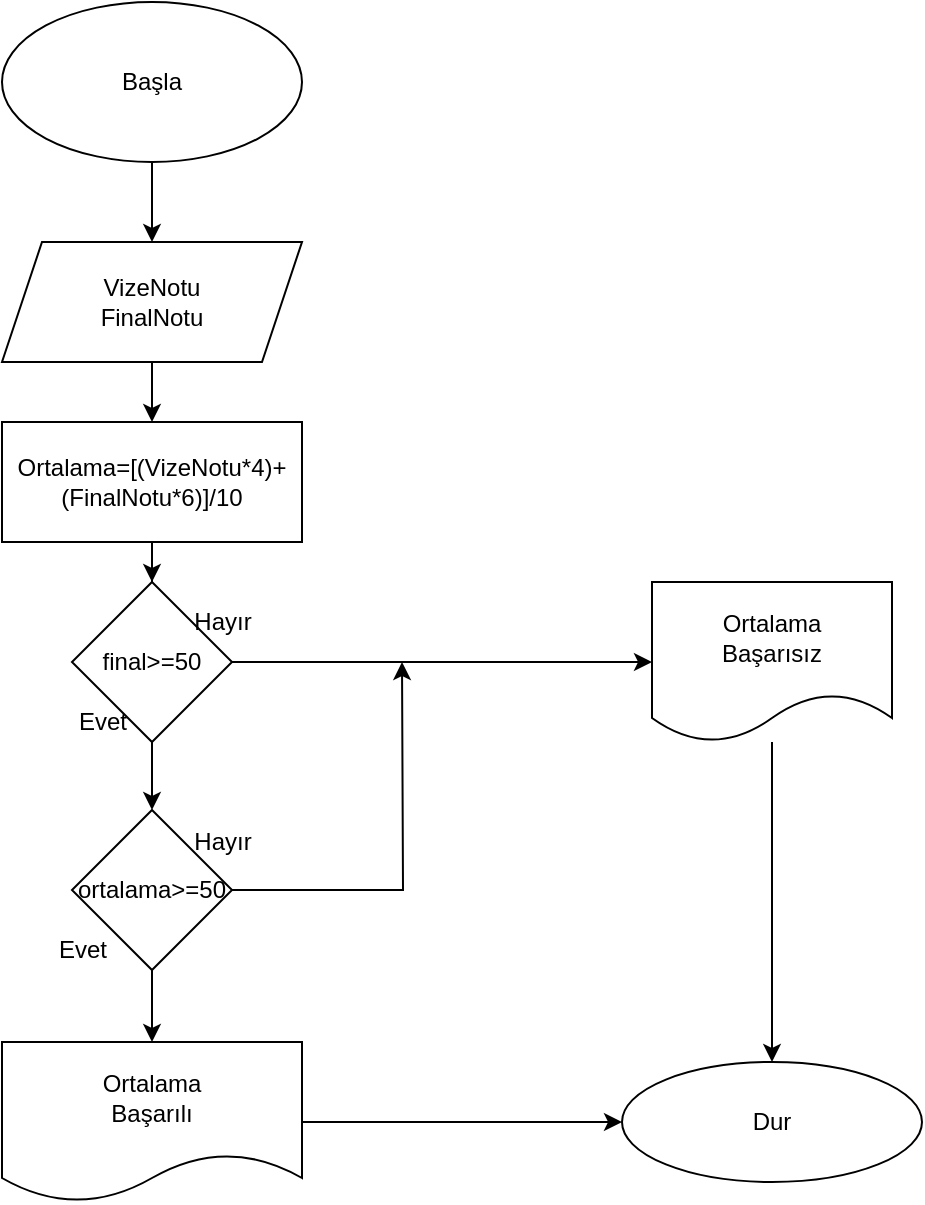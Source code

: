 <mxfile version="15.8.7" type="device"><diagram id="56MLzEOgATIiRJxIB7Gx" name="Sayfa -1"><mxGraphModel dx="1278" dy="641" grid="1" gridSize="10" guides="1" tooltips="1" connect="1" arrows="1" fold="1" page="1" pageScale="1" pageWidth="1169" pageHeight="827" math="0" shadow="0"><root><mxCell id="0"/><mxCell id="1" parent="0"/><mxCell id="aFhC_46H1nT8Hd9cZJKD-3" value="" style="edgeStyle=orthogonalEdgeStyle;rounded=0;orthogonalLoop=1;jettySize=auto;html=1;" parent="1" source="aFhC_46H1nT8Hd9cZJKD-1" target="aFhC_46H1nT8Hd9cZJKD-2" edge="1"><mxGeometry relative="1" as="geometry"/></mxCell><mxCell id="aFhC_46H1nT8Hd9cZJKD-1" value="Başla" style="ellipse;whiteSpace=wrap;html=1;" parent="1" vertex="1"><mxGeometry x="310" y="10" width="150" height="80" as="geometry"/></mxCell><mxCell id="VgedvVyMBgiDB7PDXYFy-2" value="" style="edgeStyle=orthogonalEdgeStyle;rounded=0;orthogonalLoop=1;jettySize=auto;html=1;" edge="1" parent="1" source="aFhC_46H1nT8Hd9cZJKD-2"><mxGeometry relative="1" as="geometry"><mxPoint x="385" y="220" as="targetPoint"/></mxGeometry></mxCell><mxCell id="aFhC_46H1nT8Hd9cZJKD-2" value="VizeNotu&lt;br&gt;FinalNotu" style="shape=parallelogram;perimeter=parallelogramPerimeter;whiteSpace=wrap;html=1;fixedSize=1;" parent="1" vertex="1"><mxGeometry x="310" y="130" width="150" height="60" as="geometry"/></mxCell><mxCell id="VgedvVyMBgiDB7PDXYFy-4" value="" style="edgeStyle=orthogonalEdgeStyle;rounded=0;orthogonalLoop=1;jettySize=auto;html=1;" edge="1" parent="1" source="aFhC_46H1nT8Hd9cZJKD-4" target="VgedvVyMBgiDB7PDXYFy-3"><mxGeometry relative="1" as="geometry"/></mxCell><mxCell id="aFhC_46H1nT8Hd9cZJKD-4" value="Ortalama=[(VizeNotu*4)+(FinalNotu*6)]/10" style="whiteSpace=wrap;html=1;" parent="1" vertex="1"><mxGeometry x="310" y="220" width="150" height="60" as="geometry"/></mxCell><mxCell id="aFhC_46H1nT8Hd9cZJKD-9" value="" style="edgeStyle=orthogonalEdgeStyle;rounded=0;orthogonalLoop=1;jettySize=auto;html=1;entryX=0;entryY=0.5;entryDx=0;entryDy=0;" parent="1" source="aFhC_46H1nT8Hd9cZJKD-6" target="aFhC_46H1nT8Hd9cZJKD-8" edge="1"><mxGeometry relative="1" as="geometry"><mxPoint x="680" y="570" as="targetPoint"/></mxGeometry></mxCell><mxCell id="aFhC_46H1nT8Hd9cZJKD-6" value="Ortalama&lt;br&gt;Başarılı" style="shape=document;whiteSpace=wrap;html=1;boundedLbl=1;" parent="1" vertex="1"><mxGeometry x="310" y="530" width="150" height="80" as="geometry"/></mxCell><mxCell id="aFhC_46H1nT8Hd9cZJKD-8" value="Dur" style="ellipse;whiteSpace=wrap;html=1;" parent="1" vertex="1"><mxGeometry x="620" y="540" width="150" height="60" as="geometry"/></mxCell><mxCell id="VgedvVyMBgiDB7PDXYFy-6" value="" style="edgeStyle=orthogonalEdgeStyle;rounded=0;orthogonalLoop=1;jettySize=auto;html=1;" edge="1" parent="1" source="VgedvVyMBgiDB7PDXYFy-3" target="VgedvVyMBgiDB7PDXYFy-5"><mxGeometry relative="1" as="geometry"/></mxCell><mxCell id="VgedvVyMBgiDB7PDXYFy-10" value="" style="edgeStyle=orthogonalEdgeStyle;rounded=0;orthogonalLoop=1;jettySize=auto;html=1;" edge="1" parent="1" source="VgedvVyMBgiDB7PDXYFy-3" target="VgedvVyMBgiDB7PDXYFy-9"><mxGeometry relative="1" as="geometry"/></mxCell><mxCell id="VgedvVyMBgiDB7PDXYFy-3" value="final&amp;gt;=50" style="rhombus;whiteSpace=wrap;html=1;" vertex="1" parent="1"><mxGeometry x="345" y="300" width="80" height="80" as="geometry"/></mxCell><mxCell id="VgedvVyMBgiDB7PDXYFy-15" style="edgeStyle=orthogonalEdgeStyle;rounded=0;orthogonalLoop=1;jettySize=auto;html=1;" edge="1" parent="1" source="VgedvVyMBgiDB7PDXYFy-5" target="aFhC_46H1nT8Hd9cZJKD-8"><mxGeometry relative="1" as="geometry"><Array as="points"><mxPoint x="695" y="420"/><mxPoint x="695" y="420"/></Array></mxGeometry></mxCell><mxCell id="VgedvVyMBgiDB7PDXYFy-5" value="Ortalama&lt;br&gt;Başarısız" style="shape=document;whiteSpace=wrap;html=1;boundedLbl=1;" vertex="1" parent="1"><mxGeometry x="635" y="300" width="120" height="80" as="geometry"/></mxCell><mxCell id="VgedvVyMBgiDB7PDXYFy-7" value="Hayır" style="text;html=1;align=center;verticalAlign=middle;resizable=0;points=[];autosize=1;strokeColor=none;fillColor=none;" vertex="1" parent="1"><mxGeometry x="400" y="310" width="40" height="20" as="geometry"/></mxCell><mxCell id="VgedvVyMBgiDB7PDXYFy-8" value="Evet" style="text;html=1;align=center;verticalAlign=middle;resizable=0;points=[];autosize=1;strokeColor=none;fillColor=none;" vertex="1" parent="1"><mxGeometry x="340" y="360" width="40" height="20" as="geometry"/></mxCell><mxCell id="VgedvVyMBgiDB7PDXYFy-12" style="edgeStyle=orthogonalEdgeStyle;rounded=0;orthogonalLoop=1;jettySize=auto;html=1;" edge="1" parent="1" source="VgedvVyMBgiDB7PDXYFy-9"><mxGeometry relative="1" as="geometry"><mxPoint x="510" y="340" as="targetPoint"/></mxGeometry></mxCell><mxCell id="VgedvVyMBgiDB7PDXYFy-14" value="" style="edgeStyle=orthogonalEdgeStyle;rounded=0;orthogonalLoop=1;jettySize=auto;html=1;" edge="1" parent="1" source="VgedvVyMBgiDB7PDXYFy-9" target="aFhC_46H1nT8Hd9cZJKD-6"><mxGeometry relative="1" as="geometry"/></mxCell><mxCell id="VgedvVyMBgiDB7PDXYFy-9" value="ortalama&amp;gt;=50" style="rhombus;whiteSpace=wrap;html=1;" vertex="1" parent="1"><mxGeometry x="345" y="414" width="80" height="80" as="geometry"/></mxCell><mxCell id="VgedvVyMBgiDB7PDXYFy-11" value="Hayır" style="text;html=1;align=center;verticalAlign=middle;resizable=0;points=[];autosize=1;strokeColor=none;fillColor=none;" vertex="1" parent="1"><mxGeometry x="400" y="420" width="40" height="20" as="geometry"/></mxCell><mxCell id="VgedvVyMBgiDB7PDXYFy-13" value="Evet" style="text;html=1;align=center;verticalAlign=middle;resizable=0;points=[];autosize=1;strokeColor=none;fillColor=none;" vertex="1" parent="1"><mxGeometry x="330" y="474" width="40" height="20" as="geometry"/></mxCell></root></mxGraphModel></diagram></mxfile>